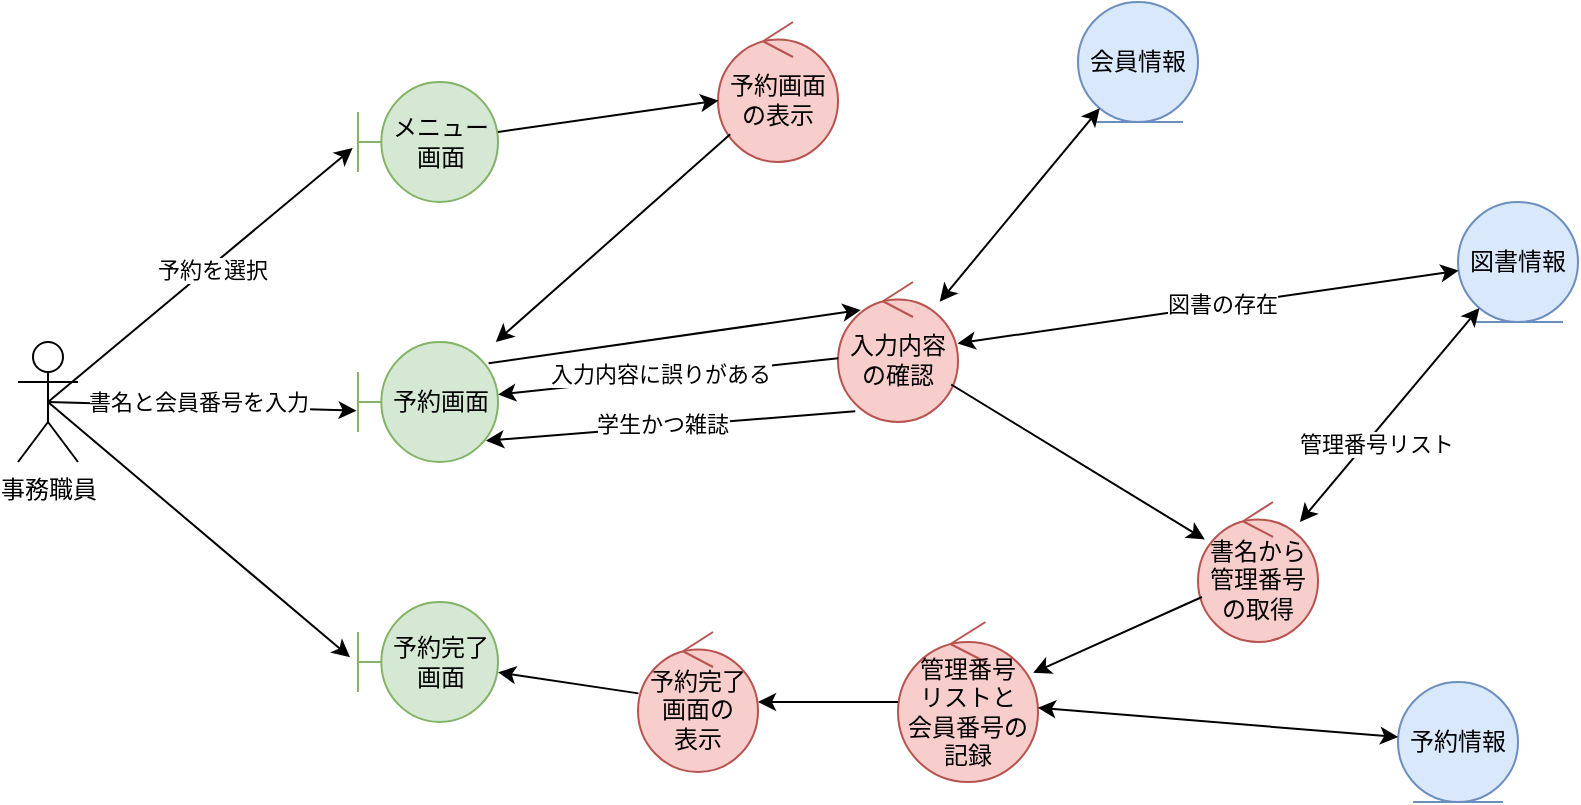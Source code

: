 <mxfile version="28.1.2">
  <diagram name="ページ1" id="7qCAoNPdHg6Iw15WoQ4G">
    <mxGraphModel dx="786" dy="516" grid="1" gridSize="10" guides="1" tooltips="1" connect="1" arrows="1" fold="1" page="1" pageScale="1" pageWidth="1600" pageHeight="1200" math="0" shadow="0">
      <root>
        <mxCell id="0" />
        <mxCell id="1" parent="0" />
        <mxCell id="9KarxLcBfVKdfETgZZcN-1" value="事務職員" style="shape=umlActor;verticalLabelPosition=bottom;verticalAlign=top;html=1;" parent="1" vertex="1">
          <mxGeometry x="110" y="570" width="30" height="60" as="geometry" />
        </mxCell>
        <mxCell id="9KarxLcBfVKdfETgZZcN-2" value="メニュー&lt;br&gt;画面" style="shape=umlBoundary;whiteSpace=wrap;html=1;fillColor=#d5e8d4;strokeColor=#82b366;" parent="1" vertex="1">
          <mxGeometry x="280" y="440" width="70" height="60" as="geometry" />
        </mxCell>
        <mxCell id="9KarxLcBfVKdfETgZZcN-3" value="予約画面" style="shape=umlBoundary;whiteSpace=wrap;html=1;fillColor=#d5e8d4;strokeColor=#82b366;" parent="1" vertex="1">
          <mxGeometry x="280" y="570" width="70" height="60" as="geometry" />
        </mxCell>
        <mxCell id="9KarxLcBfVKdfETgZZcN-4" value="予約完了画面" style="shape=umlBoundary;whiteSpace=wrap;html=1;fillColor=#d5e8d4;strokeColor=#82b366;" parent="1" vertex="1">
          <mxGeometry x="280" y="700" width="70" height="60" as="geometry" />
        </mxCell>
        <mxCell id="9KarxLcBfVKdfETgZZcN-5" value="予約画面&lt;br&gt;の表示" style="ellipse;shape=umlControl;whiteSpace=wrap;html=1;fillColor=#f8cecc;strokeColor=#b85450;" parent="1" vertex="1">
          <mxGeometry x="460" y="410" width="60" height="70" as="geometry" />
        </mxCell>
        <mxCell id="9KarxLcBfVKdfETgZZcN-7" value="入力内容の確認" style="ellipse;shape=umlControl;whiteSpace=wrap;html=1;fillColor=#f8cecc;strokeColor=#b85450;" parent="1" vertex="1">
          <mxGeometry x="520" y="540" width="60" height="70" as="geometry" />
        </mxCell>
        <mxCell id="9KarxLcBfVKdfETgZZcN-8" value="書名から管理番号の取得" style="ellipse;shape=umlControl;whiteSpace=wrap;html=1;fillColor=#f8cecc;strokeColor=#b85450;" parent="1" vertex="1">
          <mxGeometry x="700" y="650" width="60" height="70" as="geometry" />
        </mxCell>
        <mxCell id="9KarxLcBfVKdfETgZZcN-9" value="管理番号&lt;br&gt;リストと&lt;br&gt;会員番号の記録" style="ellipse;shape=umlControl;whiteSpace=wrap;html=1;fillColor=#f8cecc;strokeColor=#b85450;" parent="1" vertex="1">
          <mxGeometry x="550" y="710" width="70" height="80" as="geometry" />
        </mxCell>
        <mxCell id="9KarxLcBfVKdfETgZZcN-10" value="会員情報" style="ellipse;shape=umlEntity;whiteSpace=wrap;html=1;fillColor=#dae8fc;strokeColor=#6c8ebf;" parent="1" vertex="1">
          <mxGeometry x="640" y="400" width="60" height="60" as="geometry" />
        </mxCell>
        <mxCell id="9KarxLcBfVKdfETgZZcN-11" value="予約情報" style="ellipse;shape=umlEntity;whiteSpace=wrap;html=1;fillColor=#dae8fc;strokeColor=#6c8ebf;" parent="1" vertex="1">
          <mxGeometry x="800" y="740" width="60" height="60" as="geometry" />
        </mxCell>
        <mxCell id="9KarxLcBfVKdfETgZZcN-12" value="図書情報" style="ellipse;shape=umlEntity;whiteSpace=wrap;html=1;fillColor=#dae8fc;strokeColor=#6c8ebf;" parent="1" vertex="1">
          <mxGeometry x="830" y="500" width="60" height="60" as="geometry" />
        </mxCell>
        <mxCell id="9KarxLcBfVKdfETgZZcN-13" value="" style="endArrow=classic;html=1;rounded=0;exitX=0.5;exitY=0.5;exitDx=0;exitDy=0;exitPerimeter=0;entryX=-0.038;entryY=0.55;entryDx=0;entryDy=0;entryPerimeter=0;" parent="1" source="9KarxLcBfVKdfETgZZcN-1" target="9KarxLcBfVKdfETgZZcN-2" edge="1">
          <mxGeometry width="50" height="50" relative="1" as="geometry">
            <mxPoint x="270" y="630" as="sourcePoint" />
            <mxPoint x="320" y="580" as="targetPoint" />
          </mxGeometry>
        </mxCell>
        <mxCell id="Ngilx8ORFBqQt-E-GoSB-1" value="予約を選択" style="edgeLabel;html=1;align=center;verticalAlign=middle;resizable=0;points=[];" vertex="1" connectable="0" parent="9KarxLcBfVKdfETgZZcN-13">
          <mxGeometry x="0.057" y="-1" relative="1" as="geometry">
            <mxPoint as="offset" />
          </mxGeometry>
        </mxCell>
        <mxCell id="9KarxLcBfVKdfETgZZcN-14" value="" style="endArrow=classic;html=1;rounded=0;exitX=0.5;exitY=0.5;exitDx=0;exitDy=0;exitPerimeter=0;entryX=-0.01;entryY=0.572;entryDx=0;entryDy=0;entryPerimeter=0;align=left;verticalAlign=top;" parent="1" source="9KarxLcBfVKdfETgZZcN-1" target="9KarxLcBfVKdfETgZZcN-3" edge="1">
          <mxGeometry width="50" height="50" relative="1" as="geometry">
            <mxPoint x="250" y="717" as="sourcePoint" />
            <mxPoint x="322" y="600" as="targetPoint" />
          </mxGeometry>
        </mxCell>
        <mxCell id="Ngilx8ORFBqQt-E-GoSB-2" value="書名と会員番号を入力" style="edgeLabel;html=1;align=center;verticalAlign=middle;resizable=0;points=[];" vertex="1" connectable="0" parent="9KarxLcBfVKdfETgZZcN-14">
          <mxGeometry x="0.415" y="4" relative="1" as="geometry">
            <mxPoint x="-34" y="1" as="offset" />
          </mxGeometry>
        </mxCell>
        <mxCell id="9KarxLcBfVKdfETgZZcN-15" value="" style="endArrow=classic;html=1;rounded=0;exitX=0.5;exitY=0.5;exitDx=0;exitDy=0;exitPerimeter=0;entryX=-0.057;entryY=0.461;entryDx=0;entryDy=0;entryPerimeter=0;" parent="1" source="9KarxLcBfVKdfETgZZcN-1" target="9KarxLcBfVKdfETgZZcN-4" edge="1">
          <mxGeometry width="50" height="50" relative="1" as="geometry">
            <mxPoint x="250" y="660" as="sourcePoint" />
            <mxPoint x="324" y="674" as="targetPoint" />
          </mxGeometry>
        </mxCell>
        <mxCell id="9KarxLcBfVKdfETgZZcN-16" value="" style="endArrow=classic;html=1;rounded=0;" parent="1" source="9KarxLcBfVKdfETgZZcN-2" target="9KarxLcBfVKdfETgZZcN-5" edge="1">
          <mxGeometry width="50" height="50" relative="1" as="geometry">
            <mxPoint x="360" y="620" as="sourcePoint" />
            <mxPoint x="410" y="570" as="targetPoint" />
          </mxGeometry>
        </mxCell>
        <mxCell id="9KarxLcBfVKdfETgZZcN-17" value="" style="endArrow=classic;html=1;rounded=0;" parent="1" source="9KarxLcBfVKdfETgZZcN-5" target="9KarxLcBfVKdfETgZZcN-3" edge="1">
          <mxGeometry width="50" height="50" relative="1" as="geometry">
            <mxPoint x="360" y="620" as="sourcePoint" />
            <mxPoint x="410" y="570" as="targetPoint" />
          </mxGeometry>
        </mxCell>
        <mxCell id="9KarxLcBfVKdfETgZZcN-18" value="" style="endArrow=classic;html=1;rounded=0;exitX=0.933;exitY=0.178;exitDx=0;exitDy=0;exitPerimeter=0;entryX=0.189;entryY=0.2;entryDx=0;entryDy=0;entryPerimeter=0;" parent="1" source="9KarxLcBfVKdfETgZZcN-3" target="9KarxLcBfVKdfETgZZcN-7" edge="1">
          <mxGeometry width="50" height="50" relative="1" as="geometry">
            <mxPoint x="360" y="620" as="sourcePoint" />
            <mxPoint x="410" y="570" as="targetPoint" />
          </mxGeometry>
        </mxCell>
        <mxCell id="9KarxLcBfVKdfETgZZcN-19" value="" style="endArrow=classic;html=1;rounded=0;" parent="1" source="9KarxLcBfVKdfETgZZcN-7" target="9KarxLcBfVKdfETgZZcN-8" edge="1">
          <mxGeometry width="50" height="50" relative="1" as="geometry">
            <mxPoint x="530" y="700" as="sourcePoint" />
            <mxPoint x="580" y="650" as="targetPoint" />
          </mxGeometry>
        </mxCell>
        <mxCell id="9KarxLcBfVKdfETgZZcN-20" value="" style="endArrow=classic;startArrow=classic;html=1;rounded=0;" parent="1" source="9KarxLcBfVKdfETgZZcN-7" target="9KarxLcBfVKdfETgZZcN-10" edge="1">
          <mxGeometry width="50" height="50" relative="1" as="geometry">
            <mxPoint x="720" y="670" as="sourcePoint" />
            <mxPoint x="770" y="620" as="targetPoint" />
          </mxGeometry>
        </mxCell>
        <mxCell id="9KarxLcBfVKdfETgZZcN-21" value="" style="endArrow=classic;startArrow=classic;html=1;rounded=0;" parent="1" source="9KarxLcBfVKdfETgZZcN-7" target="9KarxLcBfVKdfETgZZcN-12" edge="1">
          <mxGeometry width="50" height="50" relative="1" as="geometry">
            <mxPoint x="720" y="670" as="sourcePoint" />
            <mxPoint x="770" y="620" as="targetPoint" />
          </mxGeometry>
        </mxCell>
        <mxCell id="9KarxLcBfVKdfETgZZcN-36" value="図書の存在" style="edgeLabel;html=1;align=center;verticalAlign=middle;resizable=0;points=[];" parent="9KarxLcBfVKdfETgZZcN-21" vertex="1" connectable="0">
          <mxGeometry x="0.057" y="1" relative="1" as="geometry">
            <mxPoint as="offset" />
          </mxGeometry>
        </mxCell>
        <mxCell id="9KarxLcBfVKdfETgZZcN-22" value="" style="endArrow=classic;startArrow=classic;html=1;rounded=0;" parent="1" source="9KarxLcBfVKdfETgZZcN-8" target="9KarxLcBfVKdfETgZZcN-12" edge="1">
          <mxGeometry width="50" height="50" relative="1" as="geometry">
            <mxPoint x="810" y="670" as="sourcePoint" />
            <mxPoint x="860" y="620" as="targetPoint" />
          </mxGeometry>
        </mxCell>
        <mxCell id="9KarxLcBfVKdfETgZZcN-37" value="管理番号リスト" style="edgeLabel;html=1;align=center;verticalAlign=middle;resizable=0;points=[];" parent="9KarxLcBfVKdfETgZZcN-22" vertex="1" connectable="0">
          <mxGeometry x="-0.222" y="-4" relative="1" as="geometry">
            <mxPoint as="offset" />
          </mxGeometry>
        </mxCell>
        <mxCell id="9KarxLcBfVKdfETgZZcN-23" value="" style="endArrow=classic;html=1;rounded=0;" parent="1" source="9KarxLcBfVKdfETgZZcN-8" target="9KarxLcBfVKdfETgZZcN-9" edge="1">
          <mxGeometry width="50" height="50" relative="1" as="geometry">
            <mxPoint x="780" y="760" as="sourcePoint" />
            <mxPoint x="830" y="710" as="targetPoint" />
          </mxGeometry>
        </mxCell>
        <mxCell id="9KarxLcBfVKdfETgZZcN-24" value="予約完了&lt;br&gt;画面の&lt;br&gt;表示" style="ellipse;shape=umlControl;whiteSpace=wrap;html=1;fillColor=#f8cecc;strokeColor=#b85450;" parent="1" vertex="1">
          <mxGeometry x="420" y="715" width="60" height="70" as="geometry" />
        </mxCell>
        <mxCell id="9KarxLcBfVKdfETgZZcN-25" value="" style="endArrow=classic;html=1;rounded=0;" parent="1" source="9KarxLcBfVKdfETgZZcN-9" target="9KarxLcBfVKdfETgZZcN-24" edge="1">
          <mxGeometry width="50" height="50" relative="1" as="geometry">
            <mxPoint x="670" y="880" as="sourcePoint" />
            <mxPoint x="720" y="830" as="targetPoint" />
          </mxGeometry>
        </mxCell>
        <mxCell id="9KarxLcBfVKdfETgZZcN-26" value="" style="endArrow=classic;startArrow=classic;html=1;rounded=0;" parent="1" source="9KarxLcBfVKdfETgZZcN-9" target="9KarxLcBfVKdfETgZZcN-11" edge="1">
          <mxGeometry width="50" height="50" relative="1" as="geometry">
            <mxPoint x="780" y="850" as="sourcePoint" />
            <mxPoint x="830" y="800" as="targetPoint" />
          </mxGeometry>
        </mxCell>
        <mxCell id="9KarxLcBfVKdfETgZZcN-27" value="" style="endArrow=classic;html=1;rounded=0;" parent="1" source="9KarxLcBfVKdfETgZZcN-24" target="9KarxLcBfVKdfETgZZcN-4" edge="1">
          <mxGeometry width="50" height="50" relative="1" as="geometry">
            <mxPoint x="350" y="920" as="sourcePoint" />
            <mxPoint x="400" y="870" as="targetPoint" />
          </mxGeometry>
        </mxCell>
        <mxCell id="9KarxLcBfVKdfETgZZcN-29" value="" style="endArrow=classic;html=1;rounded=0;" parent="1" source="9KarxLcBfVKdfETgZZcN-7" target="9KarxLcBfVKdfETgZZcN-3" edge="1">
          <mxGeometry width="50" height="50" relative="1" as="geometry">
            <mxPoint x="350" y="620" as="sourcePoint" />
            <mxPoint x="400" y="570" as="targetPoint" />
          </mxGeometry>
        </mxCell>
        <mxCell id="9KarxLcBfVKdfETgZZcN-30" value="入力内容に誤りがある" style="edgeLabel;html=1;align=center;verticalAlign=middle;resizable=0;points=[];" parent="9KarxLcBfVKdfETgZZcN-29" vertex="1" connectable="0">
          <mxGeometry x="0.045" y="-1" relative="1" as="geometry">
            <mxPoint y="-1" as="offset" />
          </mxGeometry>
        </mxCell>
        <mxCell id="9KarxLcBfVKdfETgZZcN-32" value="" style="endArrow=classic;html=1;rounded=0;exitX=0.144;exitY=0.924;exitDx=0;exitDy=0;exitPerimeter=0;entryX=0.914;entryY=0.822;entryDx=0;entryDy=0;entryPerimeter=0;" parent="1" source="9KarxLcBfVKdfETgZZcN-7" target="9KarxLcBfVKdfETgZZcN-3" edge="1">
          <mxGeometry width="50" height="50" relative="1" as="geometry">
            <mxPoint x="535" y="650" as="sourcePoint" />
            <mxPoint x="360" y="671" as="targetPoint" />
          </mxGeometry>
        </mxCell>
        <mxCell id="9KarxLcBfVKdfETgZZcN-33" value="学生かつ雑誌" style="edgeLabel;html=1;align=center;verticalAlign=middle;resizable=0;points=[];" parent="9KarxLcBfVKdfETgZZcN-32" vertex="1" connectable="0">
          <mxGeometry x="0.045" y="-1" relative="1" as="geometry">
            <mxPoint y="-1" as="offset" />
          </mxGeometry>
        </mxCell>
      </root>
    </mxGraphModel>
  </diagram>
</mxfile>
